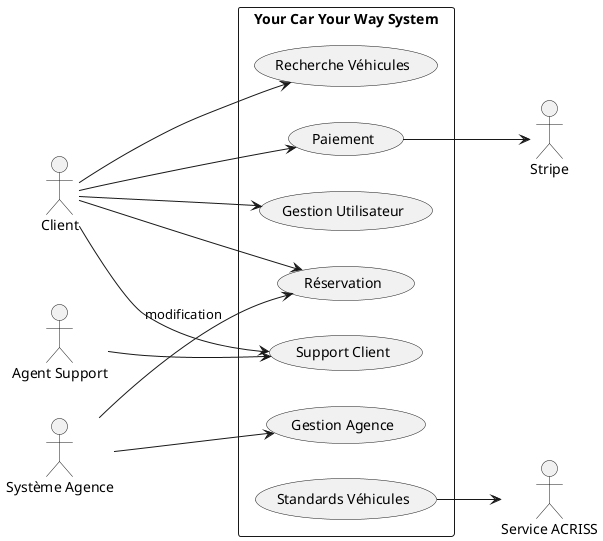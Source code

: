@startuml Cas d'utilisation - Your Car Your Way
left to right direction
skinparam packageStyle rectangle

actor "Client" as Client
actor "Agent Support" as Support
actor "Système Agence" as Agency
actor "Service ACRISS" as ACRISS
actor "Stripe" as Stripe

rectangle "Your Car Your Way System" {
  usecase "Gestion Utilisateur" as UC1
  usecase "Recherche Véhicules" as UC2
  usecase "Réservation" as UC3
  usecase "Paiement" as UC4
  usecase "Support Client" as UC5
  usecase "Gestion Agence" as UC6
  usecase "Standards Véhicules" as UC7
}

Client --> UC1
Client --> UC2
Client --> UC3
Client --> UC4
Client --> UC5

Support --> UC5

Agency --> UC6
Agency --> UC3 : modification

UC7 --> ACRISS
UC4 --> Stripe
@enduml